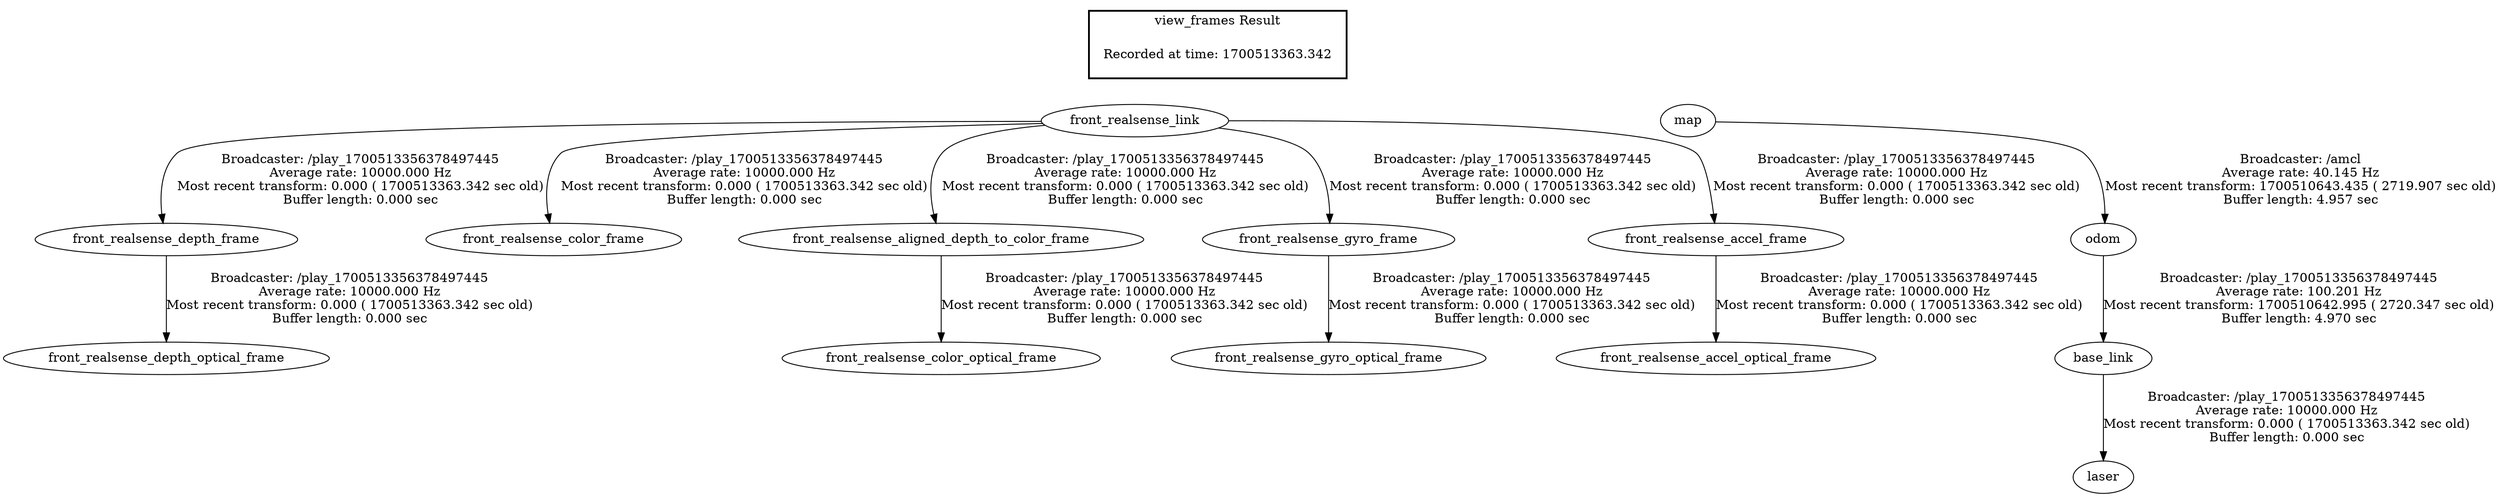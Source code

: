 digraph G {
"base_link" -> "laser"[label="Broadcaster: /play_1700513356378497445\nAverage rate: 10000.000 Hz\nMost recent transform: 0.000 ( 1700513363.342 sec old)\nBuffer length: 0.000 sec\n"];
"odom" -> "base_link"[label="Broadcaster: /play_1700513356378497445\nAverage rate: 100.201 Hz\nMost recent transform: 1700510642.995 ( 2720.347 sec old)\nBuffer length: 4.970 sec\n"];
"front_realsense_link" -> "front_realsense_depth_frame"[label="Broadcaster: /play_1700513356378497445\nAverage rate: 10000.000 Hz\nMost recent transform: 0.000 ( 1700513363.342 sec old)\nBuffer length: 0.000 sec\n"];
"front_realsense_depth_frame" -> "front_realsense_depth_optical_frame"[label="Broadcaster: /play_1700513356378497445\nAverage rate: 10000.000 Hz\nMost recent transform: 0.000 ( 1700513363.342 sec old)\nBuffer length: 0.000 sec\n"];
"front_realsense_link" -> "front_realsense_color_frame"[label="Broadcaster: /play_1700513356378497445\nAverage rate: 10000.000 Hz\nMost recent transform: 0.000 ( 1700513363.342 sec old)\nBuffer length: 0.000 sec\n"];
"front_realsense_aligned_depth_to_color_frame" -> "front_realsense_color_optical_frame"[label="Broadcaster: /play_1700513356378497445\nAverage rate: 10000.000 Hz\nMost recent transform: 0.000 ( 1700513363.342 sec old)\nBuffer length: 0.000 sec\n"];
"front_realsense_link" -> "front_realsense_aligned_depth_to_color_frame"[label="Broadcaster: /play_1700513356378497445\nAverage rate: 10000.000 Hz\nMost recent transform: 0.000 ( 1700513363.342 sec old)\nBuffer length: 0.000 sec\n"];
"front_realsense_link" -> "front_realsense_gyro_frame"[label="Broadcaster: /play_1700513356378497445\nAverage rate: 10000.000 Hz\nMost recent transform: 0.000 ( 1700513363.342 sec old)\nBuffer length: 0.000 sec\n"];
"front_realsense_gyro_frame" -> "front_realsense_gyro_optical_frame"[label="Broadcaster: /play_1700513356378497445\nAverage rate: 10000.000 Hz\nMost recent transform: 0.000 ( 1700513363.342 sec old)\nBuffer length: 0.000 sec\n"];
"front_realsense_link" -> "front_realsense_accel_frame"[label="Broadcaster: /play_1700513356378497445\nAverage rate: 10000.000 Hz\nMost recent transform: 0.000 ( 1700513363.342 sec old)\nBuffer length: 0.000 sec\n"];
"front_realsense_accel_frame" -> "front_realsense_accel_optical_frame"[label="Broadcaster: /play_1700513356378497445\nAverage rate: 10000.000 Hz\nMost recent transform: 0.000 ( 1700513363.342 sec old)\nBuffer length: 0.000 sec\n"];
"map" -> "odom"[label="Broadcaster: /amcl\nAverage rate: 40.145 Hz\nMost recent transform: 1700510643.435 ( 2719.907 sec old)\nBuffer length: 4.957 sec\n"];
edge [style=invis];
 subgraph cluster_legend { style=bold; color=black; label ="view_frames Result";
"Recorded at time: 1700513363.342"[ shape=plaintext ] ;
 }->"front_realsense_link";
edge [style=invis];
 subgraph cluster_legend { style=bold; color=black; label ="view_frames Result";
"Recorded at time: 1700513363.342"[ shape=plaintext ] ;
 }->"map";
}